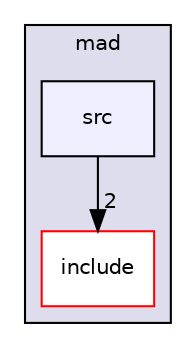 digraph "/home/fascar/temp/adore/libadore/libadore/adore/mad/src" {
  compound=true
  node [ fontsize="10", fontname="Helvetica"];
  edge [ labelfontsize="10", labelfontname="Helvetica"];
  subgraph clusterdir_dd24209da890e557508ac1b6831a5bf7 {
    graph [ bgcolor="#ddddee", pencolor="black", label="mad" fontname="Helvetica", fontsize="10", URL="dir_dd24209da890e557508ac1b6831a5bf7.html"]
  dir_43e20ffacb7f23667f70b671941e5c35 [shape=box label="include" fillcolor="white" style="filled" color="red" URL="dir_43e20ffacb7f23667f70b671941e5c35.html"];
  dir_e2c595012718f4cbeffdb46c07faf7c4 [shape=box, label="src", style="filled", fillcolor="#eeeeff", pencolor="black", URL="dir_e2c595012718f4cbeffdb46c07faf7c4.html"];
  }
  dir_e2c595012718f4cbeffdb46c07faf7c4->dir_43e20ffacb7f23667f70b671941e5c35 [headlabel="2", labeldistance=1.5 headhref="dir_000097_000093.html"];
}

